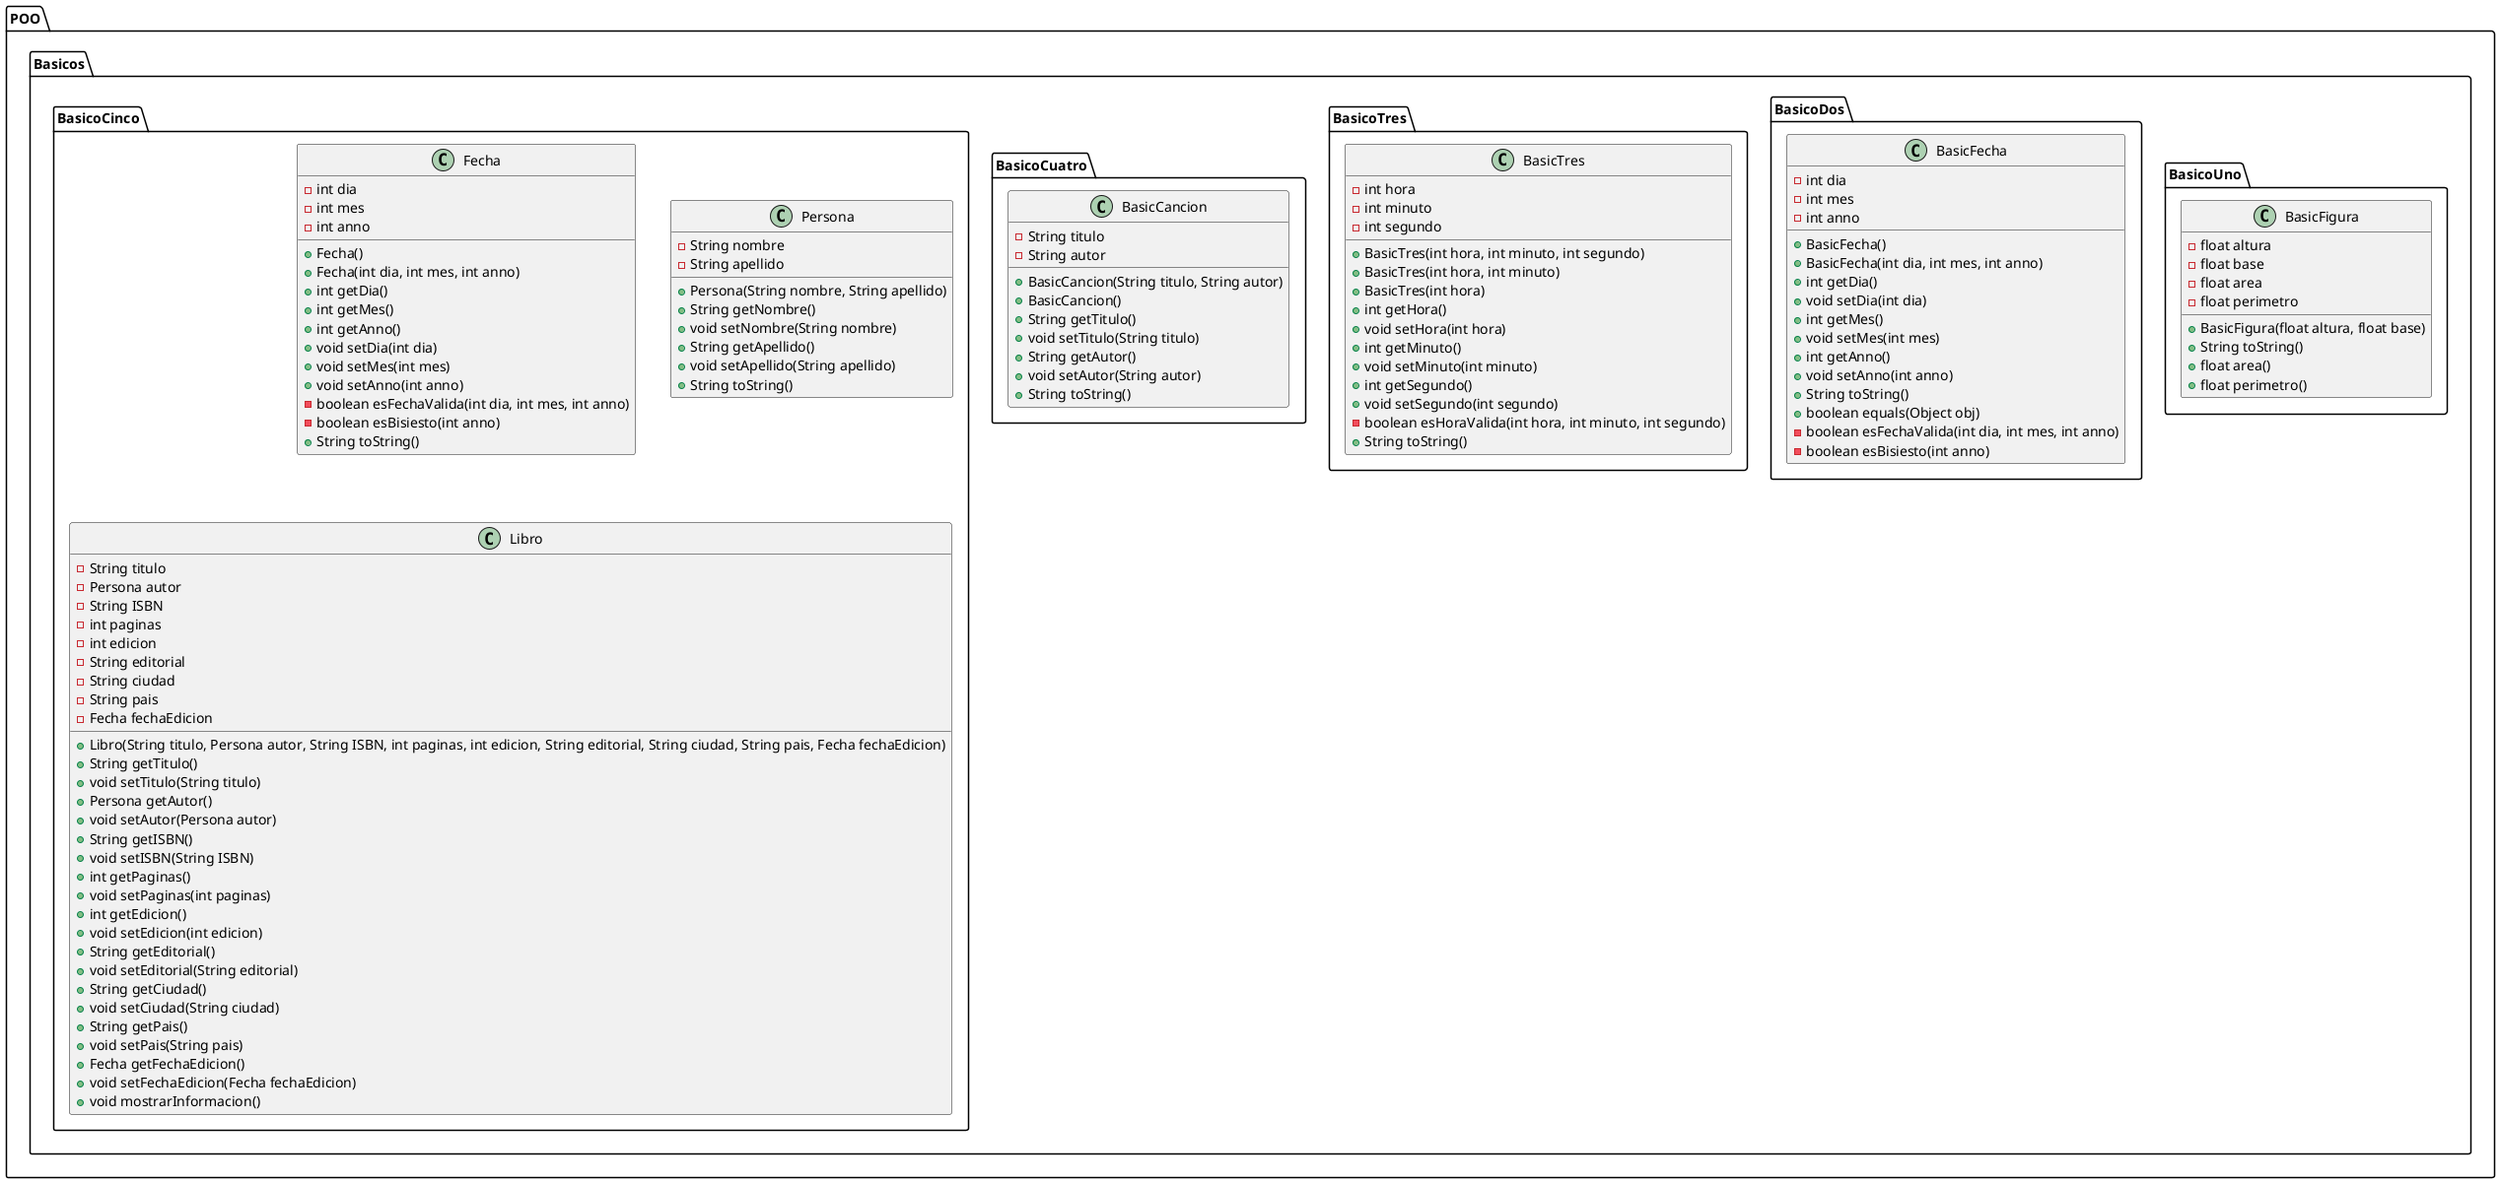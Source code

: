 @startuml

package "POO.Basicos.BasicoUno" {
    class BasicFigura {
        - float altura
        - float base
        - float area
        - float perimetro
        + BasicFigura(float altura, float base)
        + String toString()
        + float area()
        + float perimetro()
    }
}

package "POO.Basicos.BasicoDos" {
    class BasicFecha {
        - int dia
        - int mes
        - int anno
        + BasicFecha()
        + BasicFecha(int dia, int mes, int anno)
        + int getDia()
        + void setDia(int dia)
        + int getMes()
        + void setMes(int mes)
        + int getAnno()
        + void setAnno(int anno)
        + String toString()
        + boolean equals(Object obj)
        - boolean esFechaValida(int dia, int mes, int anno)
        - boolean esBisiesto(int anno)
    }
}

package "POO.Basicos.BasicoTres" {
    class BasicTres {
        - int hora
        - int minuto
        - int segundo
        + BasicTres(int hora, int minuto, int segundo)
        + BasicTres(int hora, int minuto)
        + BasicTres(int hora)
        + int getHora()
        + void setHora(int hora)
        + int getMinuto()
        + void setMinuto(int minuto)
        + int getSegundo()
        + void setSegundo(int segundo)
        - boolean esHoraValida(int hora, int minuto, int segundo)
        + String toString()
    }
}

package "POO.Basicos.BasicoCuatro" {
    class BasicCancion {
        - String titulo
        - String autor
        + BasicCancion(String titulo, String autor)
        + BasicCancion()
        + String getTitulo()
        + void setTitulo(String titulo)
        + String getAutor()
        + void setAutor(String autor)
        + String toString()
    }
}

package "POO.Basicos.BasicoCinco" {
    class Fecha {
        - int dia
        - int mes
        - int anno
        + Fecha()
        + Fecha(int dia, int mes, int anno)
        + int getDia()
        + int getMes()
        + int getAnno()
        + void setDia(int dia)
        + void setMes(int mes)
        + void setAnno(int anno)
        - boolean esFechaValida(int dia, int mes, int anno)
        - boolean esBisiesto(int anno)
        + String toString()
    }

    class Persona {
        - String nombre
        - String apellido
        + Persona(String nombre, String apellido)
        + String getNombre()
        + void setNombre(String nombre)
        + String getApellido()
        + void setApellido(String apellido)
        + String toString()
    }

    class Libro {
        - String titulo
        - Persona autor
        - String ISBN
        - int paginas
        - int edicion
        - String editorial
        - String ciudad
        - String pais
        - Fecha fechaEdicion
        + Libro(String titulo, Persona autor, String ISBN, int paginas, int edicion, String editorial, String ciudad, String pais, Fecha fechaEdicion)
        + String getTitulo()
        + void setTitulo(String titulo)
        + Persona getAutor()
        + void setAutor(Persona autor)
        + String getISBN()
        + void setISBN(String ISBN)
        + int getPaginas()
        + void setPaginas(int paginas)
        + int getEdicion()
        + void setEdicion(int edicion)
        + String getEditorial()
        + void setEditorial(String editorial)
        + String getCiudad()
        + void setCiudad(String ciudad)
        + String getPais()
        + void setPais(String pais)
        + Fecha getFechaEdicion()
        + void setFechaEdicion(Fecha fechaEdicion)
        + void mostrarInformacion()
    }
}

@enduml
